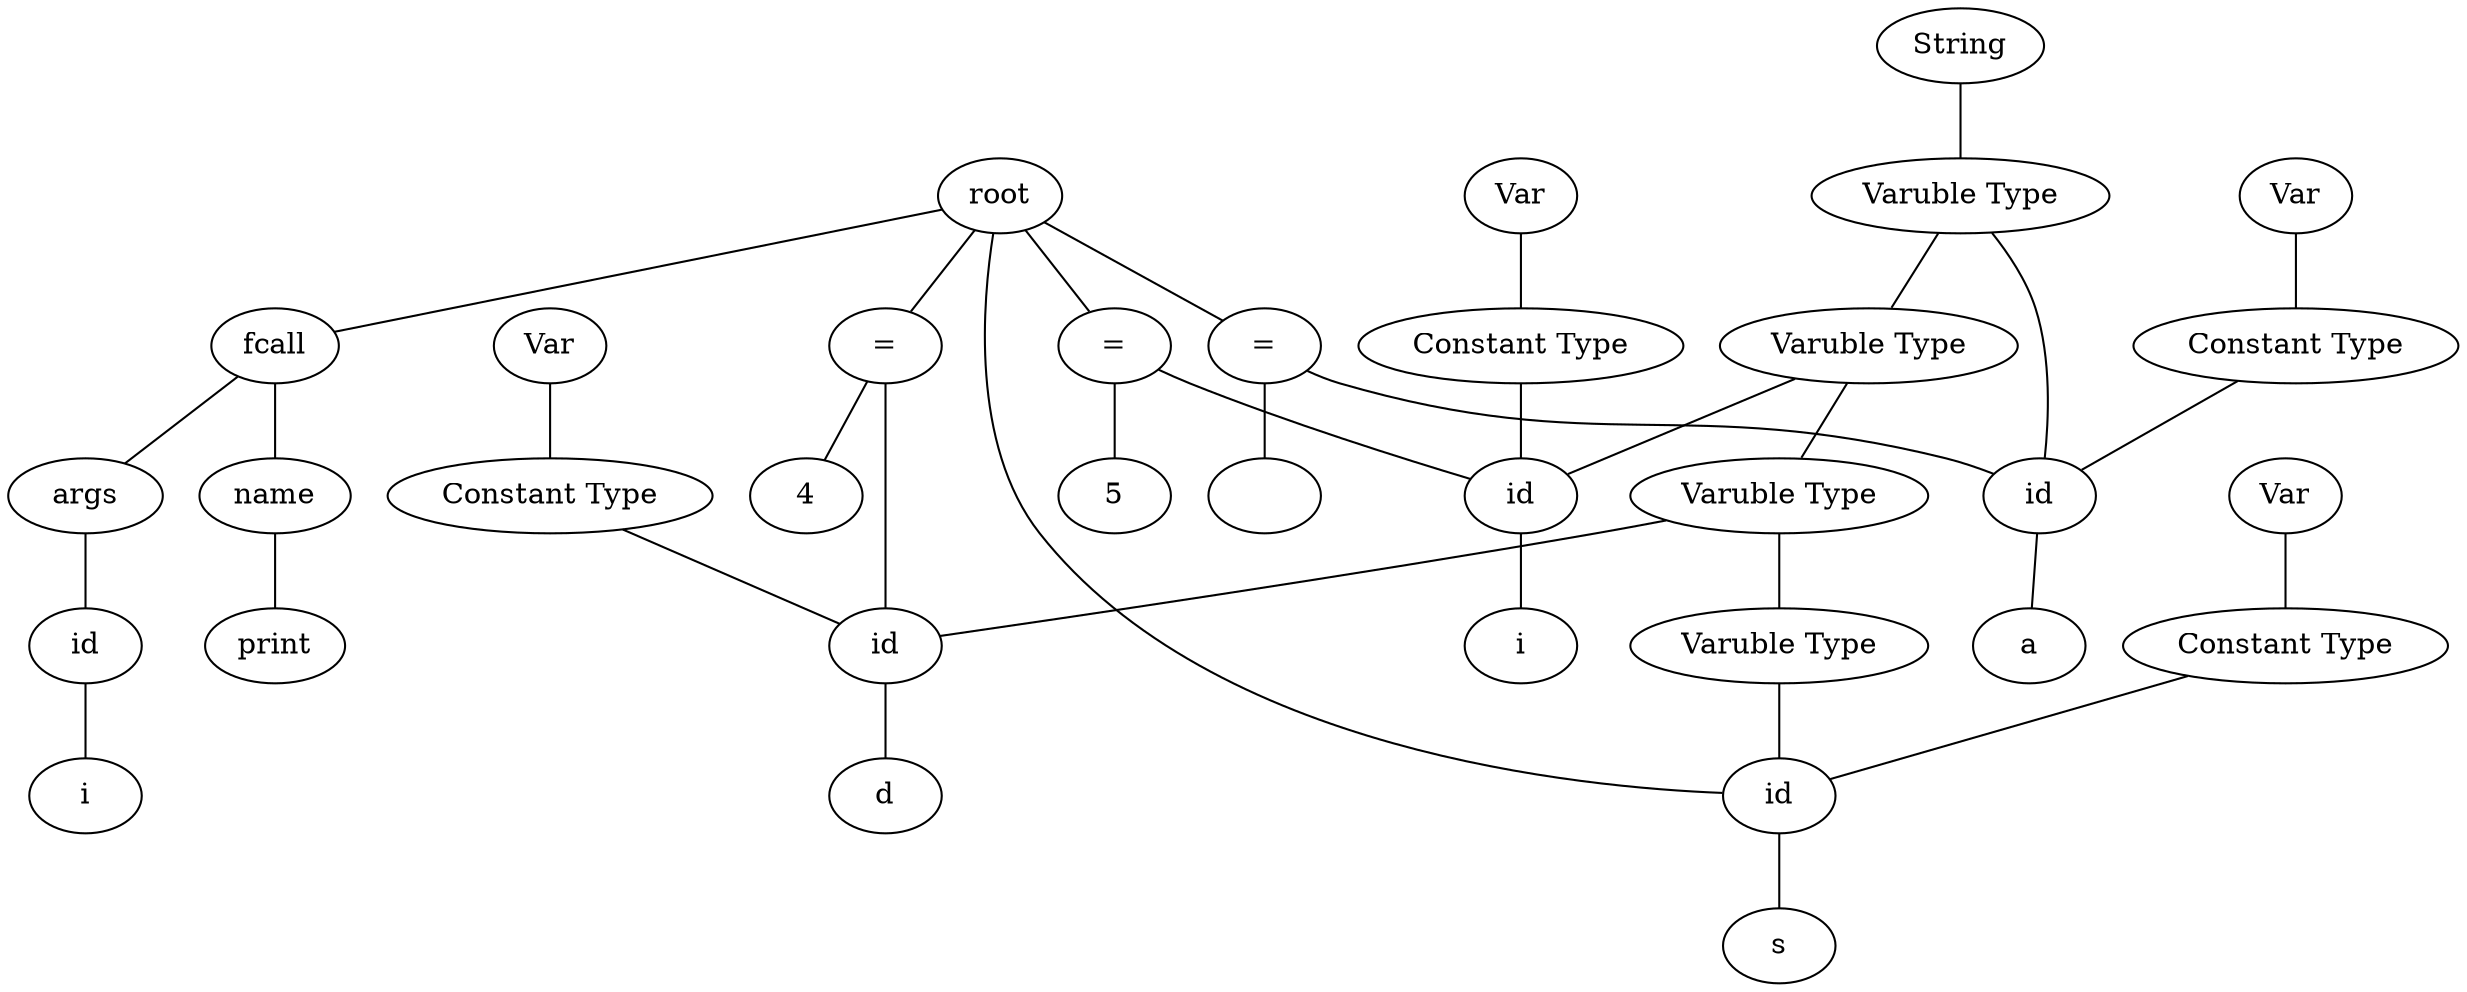 graph graphname {
root;
expr0[label = "id"];
root--expr0;
type0[label = "Varuble Type"];
type0--expr0;
type1[label = "Int"];
type1--type0;
consttype0[label = "Constant Type"];
consttype0--expr0;
consttype1[label = "Var"];
consttype1--consttype0;
expr1[label = "s"];
expr0--expr1;
assign0[label = "="];
root--assign0;
expr2[label = "id"];
assign0--expr2;
type1[label = "Varuble Type"];
type1--expr2;
type2[label = "Int"];
type2--type1;
consttype2[label = "Constant Type"];
consttype2--expr2;
consttype3[label = "Var"];
consttype3--consttype2;
expr3[label = "d"];
expr2--expr3;
expr4[label = "4"];
assign0--expr4;
assign1[label = "="];
root--assign1;
expr5[label = "id"];
assign1--expr5;
type2[label = "Varuble Type"];
type2--expr5;
type3[label = "Int"];
type3--type2;
consttype4[label = "Constant Type"];
consttype4--expr5;
consttype5[label = "Var"];
consttype5--consttype4;
expr6[label = "i"];
expr5--expr6;
expr7[label = "5"];
assign1--expr7;
assign2[label = "="];
root--assign2;
expr8[label = "id"];
assign2--expr8;
type3[label = "Varuble Type"];
type3--expr8;
type4[label = "String"];
type4--type3;
consttype6[label = "Constant Type"];
consttype6--expr8;
consttype7[label = "Var"];
consttype7--consttype6;
expr9[label = "a"];
expr8--expr9;
expr10[label = ""];
assign2--expr10;
expr11[label = "fcall"];
root--expr11;
expr11name[label = "name"];
expr12[label = "print"];
expr11name--expr12;
expr11--expr11name;
expr11args[label = " args "];
expr11 -- expr11args;
expr13[label = "id"];
expr11args--expr13;
expr14[label = "i"];
expr13--expr14;
}
